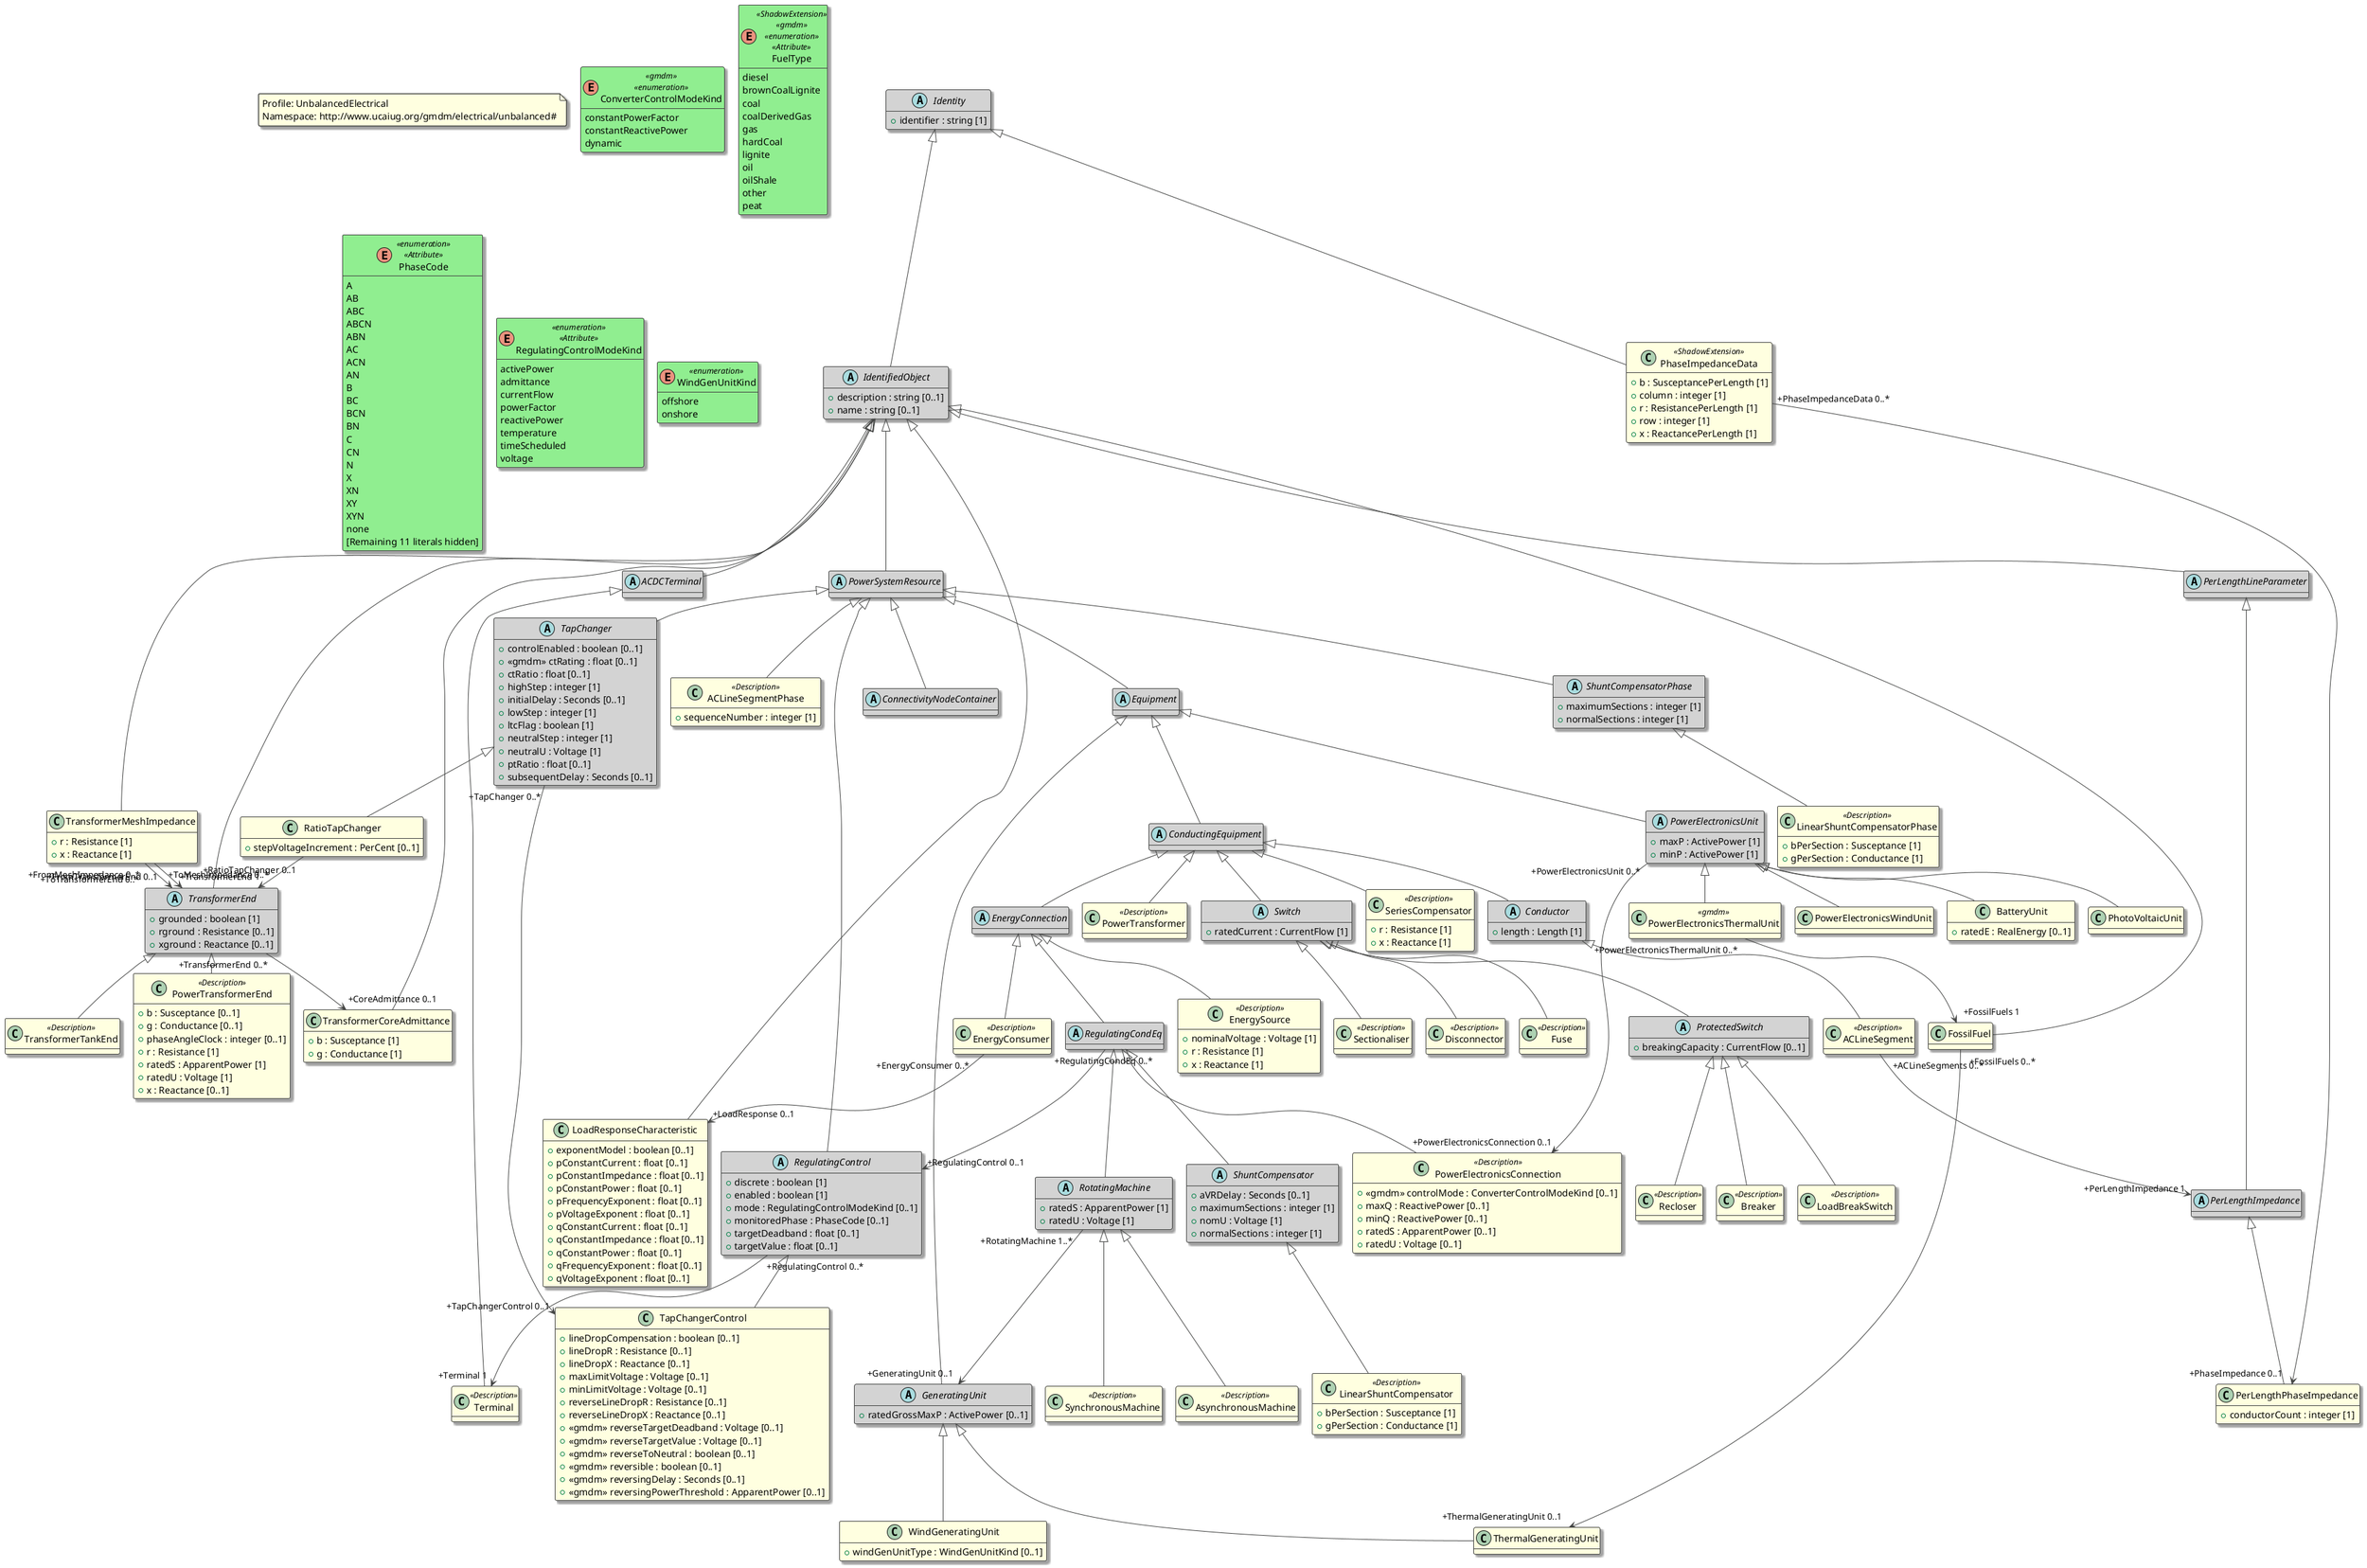 @startuml
top to bottom direction
hide empty methods

' Here we adjust the horizontal spacing for better spatial rendering (the PlantUML default is ~20)
skinparam nodesep 20
' Here we adjust the vertical spacing for better spatial rendering (the PlantUML default is ~30)
skinparam ranksep 30

skinparam BackgroundColor #FFFFFF
skinparam shadowing false
skinparam RoundCorner 5
skinparam BorderColor #454645
skinparam ArrowColor #454645
skinparam FontColor #000000

skinparam class {
  ' Concrete classes style definition
  BackgroundColor #FFFFE0
  FontColor #000000
  AttributeFontColor #000000
  StereotypeFontColor #000000
  HeaderFontColor #000000
  BorderColor #454645
  BorderThickness 1
  
  ' Abstract classes style definition
  BackgroundColor<<abstract>> #D3D3D3
  FontColor<<abstract>> #000000
  AttributeFontColor<<abstract>> #000000
  StereotypeFontColor<<abstract>> #000000
  HeaderFontColor<<abstract>> #000000
  BorderColor<<abstract>> #454645
  BorderThickness<<abstract>> 1
  
  ' Enumerations style definition
  BackgroundColor<<enumeration>> #90EE90
  FontColor<<enumeration>> #000000
  AttributeFontColor<<enumeration>> #000000
  StereotypeFontColor<<enumeration>> #000000
  HeaderFontColor <<enumeration>> #000000
  BorderColor<<enumeration>> #454645
  BorderThickness<<enumeration>> 1
  
  ' CIMDatatypes style definition
  BackgroundColor<<CIMDatatype>> #FFEBCD
  FontColor<<CIMDatatype>> #000000
  AttributeFontColor<<CIMDatatype>> #000000
  StereotypeFontColor<<CIMDatatype>> #000000
  HeaderFontColor<<CIMDatatype>> #000000
  BorderColor<<CIMDatatype>> #454645
  BorderThickness<<CIMDatatype>> 1
  
  ' Compound classes style definition
  BackgroundColor<<Compound>> #FFEBCD
  FontColor<<Compound>> #000000
  AttributeFontColor<<Compound>> #000000
  StereotypeFontColor<<Compound>> #000000
  HeaderFontColor<<Compound>> #000000
  BorderColor<<Compound>> #454645
  BorderThickness<<Compound>> 1
  
  ' Primitive classes style definition
  BackgroundColor<<Primitive>> #E6E6FF
  FontColor<<Primitive>> #000000
  AttributeFontColor<<Primitive>> #000000
  StereotypeFontColor<<Primitive>> #000000
  HeaderFontColor<<Primitive>> #000000
  BorderColor<<Primitive>> #454645
  BorderThickness<<Primitive>> 1
  
  ' Errors classes style definition
  BackgroundColor<<error>> #FFC0CB
  FontColor<<error>> #000000
  AttributeFontColor<<error>> #000000
  StereotypeFontColor<<error>> #000000
  HeaderFontColor<<error>> #000000
  BorderColor<<error>> #454645
  BorderThickness<<error>> 1
}
skinparam shadowing true

hide <<abstract>> stereotype
hide <<error>> stereotype


skinparam note {
  BorderColor #454645
  BorderThickness 1.5
  FontSize 14
  Font Bold
  FontColor #000000
}
' Add a note towards the upper left corner of the diagram
note as UnbalancedElectricalNote #lightyellow
   Profile: UnbalancedElectrical
   Namespace: http://www.ucaiug.org/gmdm/electrical/unbalanced#
end note

' ACDCTerminal inherits from IdentifiedObject
abstract class ACDCTerminal  <<abstract>> {
}

IdentifiedObject <|-- ACDCTerminal

' ACLineSegment inherits from Conductor
class ACLineSegment <<Description>>  {
}

Conductor <|-- ACLineSegment
ACLineSegment "+ACLineSegments 0..*" --> "+PerLengthImpedance 1" PerLengthImpedance

' ACLineSegmentPhase inherits from PowerSystemResource
class ACLineSegmentPhase <<Description>>  {
   +sequenceNumber : integer [1]
}

PowerSystemResource <|-- ACLineSegmentPhase

' AsynchronousMachine inherits from RotatingMachine
class AsynchronousMachine <<Description>>  {
}

RotatingMachine <|-- AsynchronousMachine

' BatteryUnit inherits from PowerElectronicsUnit
class BatteryUnit   {
   +ratedE : RealEnergy [0..1]
}

PowerElectronicsUnit <|-- BatteryUnit

' Breaker inherits from ProtectedSwitch
class Breaker <<Description>>  {
}

ProtectedSwitch <|-- Breaker

' ConductingEquipment inherits from Equipment
abstract class ConductingEquipment  <<abstract>> {
}

Equipment <|-- ConductingEquipment

' Conductor inherits from ConductingEquipment
abstract class Conductor  <<abstract>> {
   +length : Length [1]
}

ConductingEquipment <|-- Conductor

' ConnectivityNodeContainer inherits from PowerSystemResource
abstract class ConnectivityNodeContainer  <<abstract>> {
}

PowerSystemResource <|-- ConnectivityNodeContainer

' Enumeration ConverterControlModeKind
enum ConverterControlModeKind <<gmdm>><<enumeration>>  {
   constantPowerFactor
   constantReactivePower
   dynamic
}

' Disconnector inherits from Switch
class Disconnector <<Description>>  {
}

Switch <|-- Disconnector

' EnergyConnection inherits from ConductingEquipment
abstract class EnergyConnection  <<abstract>> {
}

ConductingEquipment <|-- EnergyConnection

' EnergyConsumer inherits from EnergyConnection
class EnergyConsumer <<Description>>  {
}

EnergyConnection <|-- EnergyConsumer
EnergyConsumer "+EnergyConsumer 0..*" --> "+LoadResponse 0..1" LoadResponseCharacteristic

' EnergySource inherits from EnergyConnection
class EnergySource <<Description>>  {
   +nominalVoltage : Voltage [1]
   +r : Resistance [1]
   +x : Reactance [1]
}

EnergyConnection <|-- EnergySource

' Equipment inherits from PowerSystemResource
abstract class Equipment  <<abstract>> {
}

PowerSystemResource <|-- Equipment

' FossilFuel inherits from IdentifiedObject
class FossilFuel   {
}

IdentifiedObject <|-- FossilFuel
FossilFuel "+FossilFuels 0..*" --> "+ThermalGeneratingUnit 0..1" ThermalGeneratingUnit

' Enumeration FuelType
enum FuelType <<ShadowExtension>><<gmdm>><<enumeration>><<Attribute>>  {
   diesel
   brownCoalLignite
   coal
   coalDerivedGas
   gas
   hardCoal
   lignite
   oil
   oilShale
   other
   peat
}

' Fuse inherits from Switch
class Fuse <<Description>>  {
}

Switch <|-- Fuse

' GeneratingUnit inherits from Equipment
abstract class GeneratingUnit  <<abstract>> {
   +ratedGrossMaxP : ActivePower [0..1]
}

Equipment <|-- GeneratingUnit

' IdentifiedObject inherits from Identity
abstract class IdentifiedObject  <<abstract>> {
   +description : string [0..1]
   +name : string [0..1]
}

Identity <|-- IdentifiedObject

' Identity
abstract class Identity  <<abstract>> {
   +identifier : string [1]
}


' LinearShuntCompensator inherits from ShuntCompensator
class LinearShuntCompensator <<Description>>  {
   +bPerSection : Susceptance [1]
   +gPerSection : Conductance [1]
}

ShuntCompensator <|-- LinearShuntCompensator

' LinearShuntCompensatorPhase inherits from ShuntCompensatorPhase
class LinearShuntCompensatorPhase <<Description>>  {
   +bPerSection : Susceptance [1]
   +gPerSection : Conductance [1]
}

ShuntCompensatorPhase <|-- LinearShuntCompensatorPhase

' LoadBreakSwitch inherits from ProtectedSwitch
class LoadBreakSwitch <<Description>>  {
}

ProtectedSwitch <|-- LoadBreakSwitch

' LoadResponseCharacteristic inherits from IdentifiedObject
class LoadResponseCharacteristic   {
   +exponentModel : boolean [0..1]
   +pConstantCurrent : float [0..1]
   +pConstantImpedance : float [0..1]
   +pConstantPower : float [0..1]
   +pFrequencyExponent : float [0..1]
   +pVoltageExponent : float [0..1]
   +qConstantCurrent : float [0..1]
   +qConstantImpedance : float [0..1]
   +qConstantPower : float [0..1]
   +qFrequencyExponent : float [0..1]
   +qVoltageExponent : float [0..1]
}

IdentifiedObject <|-- LoadResponseCharacteristic

' PerLengthImpedance inherits from PerLengthLineParameter
abstract class PerLengthImpedance  <<abstract>> {
}

PerLengthLineParameter <|-- PerLengthImpedance

' PerLengthLineParameter inherits from IdentifiedObject
abstract class PerLengthLineParameter  <<abstract>> {
}

IdentifiedObject <|-- PerLengthLineParameter

' PerLengthPhaseImpedance inherits from PerLengthImpedance
class PerLengthPhaseImpedance   {
   +conductorCount : integer [1]
}

PerLengthImpedance <|-- PerLengthPhaseImpedance

' Enumeration PhaseCode
enum PhaseCode <<enumeration>><<Attribute>>  {
   A
   AB
   ABC
   ABCN
   ABN
   AC
   ACN
   AN
   B
   BC
   BCN
   BN
   C
   CN
   N
   X
   XN
   XY
   XYN
   none
   [Remaining 11 literals hidden]
}

' PhaseImpedanceData inherits from Identity
class PhaseImpedanceData <<ShadowExtension>>  {
   +b : SusceptancePerLength [1]
   +column : integer [1]
   +r : ResistancePerLength [1]
   +row : integer [1]
   +x : ReactancePerLength [1]
}

Identity <|-- PhaseImpedanceData
PhaseImpedanceData "+PhaseImpedanceData 0..*" --> "+PhaseImpedance 0..1" PerLengthPhaseImpedance

' PhotoVoltaicUnit inherits from PowerElectronicsUnit
class PhotoVoltaicUnit   {
}

PowerElectronicsUnit <|-- PhotoVoltaicUnit

' PowerElectronicsConnection inherits from RegulatingCondEq
class PowerElectronicsConnection <<Description>>  {
   +<<gmdm>> controlMode : ConverterControlModeKind [0..1]
   +maxQ : ReactivePower [0..1]
   +minQ : ReactivePower [0..1]
   +ratedS : ApparentPower [0..1]
   +ratedU : Voltage [0..1]
}

RegulatingCondEq <|-- PowerElectronicsConnection

' PowerElectronicsThermalUnit inherits from PowerElectronicsUnit
class PowerElectronicsThermalUnit <<gmdm>>  {
}

PowerElectronicsUnit <|-- PowerElectronicsThermalUnit
PowerElectronicsThermalUnit "+PowerElectronicsThermalUnit 0..*" --> "+FossilFuels 1" FossilFuel

' PowerElectronicsUnit inherits from Equipment
abstract class PowerElectronicsUnit  <<abstract>> {
   +maxP : ActivePower [1]
   +minP : ActivePower [1]
}

Equipment <|-- PowerElectronicsUnit
PowerElectronicsUnit "+PowerElectronicsUnit 0..*" --> "+PowerElectronicsConnection 0..1" PowerElectronicsConnection

' PowerElectronicsWindUnit inherits from PowerElectronicsUnit
class PowerElectronicsWindUnit   {
}

PowerElectronicsUnit <|-- PowerElectronicsWindUnit

' PowerSystemResource inherits from IdentifiedObject
abstract class PowerSystemResource  <<abstract>> {
}

IdentifiedObject <|-- PowerSystemResource

' PowerTransformer inherits from ConductingEquipment
class PowerTransformer <<Description>>  {
}

ConductingEquipment <|-- PowerTransformer

' PowerTransformerEnd inherits from TransformerEnd
class PowerTransformerEnd <<Description>>  {
   +b : Susceptance [0..1]
   +g : Conductance [0..1]
   +phaseAngleClock : integer [0..1]
   +r : Resistance [1]
   +ratedS : ApparentPower [1]
   +ratedU : Voltage [1]
   +x : Reactance [0..1]
}

TransformerEnd <|-- PowerTransformerEnd

' ProtectedSwitch inherits from Switch
abstract class ProtectedSwitch  <<abstract>> {
   +breakingCapacity : CurrentFlow [0..1]
}

Switch <|-- ProtectedSwitch

' RatioTapChanger inherits from TapChanger
class RatioTapChanger   {
   +stepVoltageIncrement : PerCent [0..1]
}

TapChanger <|-- RatioTapChanger
RatioTapChanger "+RatioTapChanger 0..1" --> "+TransformerEnd 1" TransformerEnd

' Recloser inherits from ProtectedSwitch
class Recloser <<Description>>  {
}

ProtectedSwitch <|-- Recloser

' RegulatingCondEq inherits from EnergyConnection
abstract class RegulatingCondEq  <<abstract>> {
}

EnergyConnection <|-- RegulatingCondEq
RegulatingCondEq "+RegulatingCondEq 0..*" --> "+RegulatingControl 0..1" RegulatingControl

' RegulatingControl inherits from PowerSystemResource
abstract class RegulatingControl  <<abstract>> {
   +discrete : boolean [1]
   +enabled : boolean [1]
   +mode : RegulatingControlModeKind [0..1]
   +monitoredPhase : PhaseCode [0..1]
   +targetDeadband : float [0..1]
   +targetValue : float [0..1]
}

PowerSystemResource <|-- RegulatingControl
RegulatingControl "+RegulatingControl 0..*" --> "+Terminal 1" Terminal

' Enumeration RegulatingControlModeKind
enum RegulatingControlModeKind <<enumeration>><<Attribute>>  {
   activePower
   admittance
   currentFlow
   powerFactor
   reactivePower
   temperature
   timeScheduled
   voltage
}

' RotatingMachine inherits from RegulatingCondEq
abstract class RotatingMachine  <<abstract>> {
   +ratedS : ApparentPower [1]
   +ratedU : Voltage [1]
}

RegulatingCondEq <|-- RotatingMachine
RotatingMachine "+RotatingMachine 1..*" --> "+GeneratingUnit 0..1" GeneratingUnit

' Sectionaliser inherits from Switch
class Sectionaliser <<Description>>  {
}

Switch <|-- Sectionaliser

' SeriesCompensator inherits from ConductingEquipment
class SeriesCompensator <<Description>>  {
   +r : Resistance [1]
   +x : Reactance [1]
}

ConductingEquipment <|-- SeriesCompensator

' ShuntCompensator inherits from RegulatingCondEq
abstract class ShuntCompensator  <<abstract>> {
   +aVRDelay : Seconds [0..1]
   +maximumSections : integer [1]
   +nomU : Voltage [1]
   +normalSections : integer [1]
}

RegulatingCondEq <|-- ShuntCompensator

' ShuntCompensatorPhase inherits from PowerSystemResource
abstract class ShuntCompensatorPhase  <<abstract>> {
   +maximumSections : integer [1]
   +normalSections : integer [1]
}

PowerSystemResource <|-- ShuntCompensatorPhase

' Switch inherits from ConductingEquipment
abstract class Switch  <<abstract>> {
   +ratedCurrent : CurrentFlow [1]
}

ConductingEquipment <|-- Switch

' SynchronousMachine inherits from RotatingMachine
class SynchronousMachine <<Description>>  {
}

RotatingMachine <|-- SynchronousMachine

' TapChanger inherits from PowerSystemResource
abstract class TapChanger  <<abstract>> {
   +controlEnabled : boolean [0..1]
   +<<gmdm>> ctRating : float [0..1]
   +ctRatio : float [0..1]
   +highStep : integer [1]
   +initialDelay : Seconds [0..1]
   +lowStep : integer [1]
   +ltcFlag : boolean [1]
   +neutralStep : integer [1]
   +neutralU : Voltage [1]
   +ptRatio : float [0..1]
   +subsequentDelay : Seconds [0..1]
}

PowerSystemResource <|-- TapChanger
TapChanger "+TapChanger 0..*" --> "+TapChangerControl 0..1" TapChangerControl

' TapChangerControl inherits from RegulatingControl
class TapChangerControl   {
   +lineDropCompensation : boolean [0..1]
   +lineDropR : Resistance [0..1]
   +lineDropX : Reactance [0..1]
   +maxLimitVoltage : Voltage [0..1]
   +minLimitVoltage : Voltage [0..1]
   +reverseLineDropR : Resistance [0..1]
   +reverseLineDropX : Reactance [0..1]
   +<<gmdm>> reverseTargetDeadband : Voltage [0..1]
   +<<gmdm>> reverseTargetValue : Voltage [0..1]
   +<<gmdm>> reverseToNeutral : boolean [0..1]
   +<<gmdm>> reversible : boolean [0..1]
   +<<gmdm>> reversingDelay : Seconds [0..1]
   +<<gmdm>> reversingPowerThreshold : ApparentPower [0..1]
}

RegulatingControl <|-- TapChangerControl

' Terminal inherits from ACDCTerminal
class Terminal <<Description>>  {
}

ACDCTerminal <|-- Terminal

' ThermalGeneratingUnit inherits from GeneratingUnit
class ThermalGeneratingUnit   {
}

GeneratingUnit <|-- ThermalGeneratingUnit

' TransformerCoreAdmittance inherits from IdentifiedObject
class TransformerCoreAdmittance   {
   +b : Susceptance [1]
   +g : Conductance [1]
}

IdentifiedObject <|-- TransformerCoreAdmittance

' TransformerEnd inherits from IdentifiedObject
abstract class TransformerEnd  <<abstract>> {
   +grounded : boolean [1]
   +rground : Resistance [0..1]
   +xground : Reactance [0..1]
}

IdentifiedObject <|-- TransformerEnd
TransformerEnd "+TransformerEnd 0..*" --> "+CoreAdmittance 0..1" TransformerCoreAdmittance

' TransformerMeshImpedance inherits from IdentifiedObject
class TransformerMeshImpedance   {
   +r : Resistance [1]
   +x : Reactance [1]
}

IdentifiedObject <|-- TransformerMeshImpedance
TransformerMeshImpedance "+FromMeshImpedance 0..*" --> "+FromTransformerEnd 0..1" TransformerEnd
TransformerMeshImpedance "+ToMeshImpedance 0..*" --> "+ToTransformerEnd 0..*" TransformerEnd

' TransformerTankEnd inherits from TransformerEnd
class TransformerTankEnd <<Description>>  {
}

TransformerEnd <|-- TransformerTankEnd

' Enumeration WindGenUnitKind
enum WindGenUnitKind <<enumeration>>  {
   offshore
   onshore
}

' WindGeneratingUnit inherits from GeneratingUnit
class WindGeneratingUnit   {
   +windGenUnitType : WindGenUnitKind [0..1]
}

GeneratingUnit <|-- WindGeneratingUnit

@enduml
